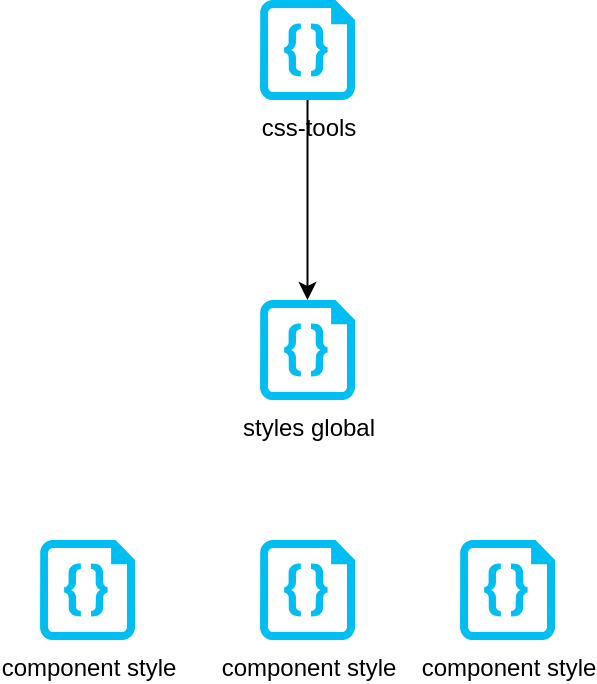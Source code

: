 <mxfile>
    <diagram id="EL5tG9pnvm1yfQI0x-ZD" name="Page-1">
        <mxGraphModel dx="465" dy="461" grid="0" gridSize="10" guides="1" tooltips="1" connect="1" arrows="1" fold="1" page="1" pageScale="1" pageWidth="850" pageHeight="1100" math="0" shadow="0">
            <root>
                <mxCell id="0"/>
                <mxCell id="1" parent="0"/>
                <mxCell id="5" style="edgeStyle=none;html=1;entryX=0.5;entryY=0;entryDx=0;entryDy=0;entryPerimeter=0;" parent="1" source="2" target="4" edge="1">
                    <mxGeometry relative="1" as="geometry"/>
                </mxCell>
                <mxCell id="2" value="css-tools" style="verticalLabelPosition=bottom;html=1;verticalAlign=top;align=center;strokeColor=none;fillColor=#00BEF2;shape=mxgraph.azure.code_file;pointerEvents=1;" parent="1" vertex="1">
                    <mxGeometry x="180" y="60" width="47.5" height="50" as="geometry"/>
                </mxCell>
                <mxCell id="4" value="styles global" style="verticalLabelPosition=bottom;html=1;verticalAlign=top;align=center;strokeColor=none;fillColor=#00BEF2;shape=mxgraph.azure.code_file;pointerEvents=1;" parent="1" vertex="1">
                    <mxGeometry x="180" y="210" width="47.5" height="50" as="geometry"/>
                </mxCell>
                <mxCell id="6" value="component style" style="verticalLabelPosition=bottom;html=1;verticalAlign=top;align=center;strokeColor=none;fillColor=#00BEF2;shape=mxgraph.azure.code_file;pointerEvents=1;" parent="1" vertex="1">
                    <mxGeometry x="70" y="330" width="47.5" height="50" as="geometry"/>
                </mxCell>
                <mxCell id="7" value="component style" style="verticalLabelPosition=bottom;html=1;verticalAlign=top;align=center;strokeColor=none;fillColor=#00BEF2;shape=mxgraph.azure.code_file;pointerEvents=1;" parent="1" vertex="1">
                    <mxGeometry x="180" y="330" width="47.5" height="50" as="geometry"/>
                </mxCell>
                <mxCell id="8" value="component style" style="verticalLabelPosition=bottom;html=1;verticalAlign=top;align=center;strokeColor=none;fillColor=#00BEF2;shape=mxgraph.azure.code_file;pointerEvents=1;" parent="1" vertex="1">
                    <mxGeometry x="280" y="330" width="47.5" height="50" as="geometry"/>
                </mxCell>
            </root>
        </mxGraphModel>
    </diagram>
    <diagram id="w5UYHE6Wn4S5FA9IeP_l" name="Page-2">
        <mxGraphModel dx="498" dy="461" grid="0" gridSize="10" guides="1" tooltips="1" connect="1" arrows="1" fold="1" page="0" pageScale="1" pageWidth="850" pageHeight="1100" math="0" shadow="0">
            <root>
                <mxCell id="0"/>
                <mxCell id="1" parent="0"/>
                <mxCell id="omv8gAoIq5ZUnlre54s4-5" value="" style="rounded=0;whiteSpace=wrap;html=1;" vertex="1" parent="1">
                    <mxGeometry x="702" y="105" width="35" height="61" as="geometry"/>
                </mxCell>
                <mxCell id="omv8gAoIq5ZUnlre54s4-7" value="" style="rounded=0;whiteSpace=wrap;html=1;" vertex="1" parent="1">
                    <mxGeometry x="712" y="115" width="35" height="61" as="geometry"/>
                </mxCell>
                <mxCell id="omv8gAoIq5ZUnlre54s4-8" value="" style="rounded=0;whiteSpace=wrap;html=1;" vertex="1" parent="1">
                    <mxGeometry x="722" y="125" width="35" height="61" as="geometry"/>
                </mxCell>
                <mxCell id="omv8gAoIq5ZUnlre54s4-9" value="" style="rounded=0;whiteSpace=wrap;html=1;" vertex="1" parent="1">
                    <mxGeometry x="732" y="135" width="35" height="61" as="geometry"/>
                </mxCell>
                <mxCell id="omv8gAoIq5ZUnlre54s4-20" style="edgeStyle=orthogonalEdgeStyle;html=1;entryX=0.025;entryY=0.629;entryDx=0;entryDy=0;entryPerimeter=0;" edge="1" parent="1" source="omv8gAoIq5ZUnlre54s4-10" target="omv8gAoIq5ZUnlre54s4-11">
                    <mxGeometry relative="1" as="geometry"/>
                </mxCell>
                <mxCell id="omv8gAoIq5ZUnlre54s4-10" value="" style="rounded=0;whiteSpace=wrap;html=1;" vertex="1" parent="1">
                    <mxGeometry x="767" y="245" width="35" height="61" as="geometry"/>
                </mxCell>
                <mxCell id="omv8gAoIq5ZUnlre54s4-11" value="" style="rounded=0;whiteSpace=wrap;html=1;" vertex="1" parent="1">
                    <mxGeometry x="902" y="237" width="35" height="61" as="geometry"/>
                </mxCell>
                <mxCell id="omv8gAoIq5ZUnlre54s4-4" value="" style="rounded=0;whiteSpace=wrap;html=1;" vertex="1" parent="1">
                    <mxGeometry x="522" y="294" width="35" height="61" as="geometry"/>
                </mxCell>
                <mxCell id="omv8gAoIq5ZUnlre54s4-17" style="edgeStyle=orthogonalEdgeStyle;html=1;entryX=0;entryY=0.5;entryDx=0;entryDy=0;" edge="1" parent="1" source="omv8gAoIq5ZUnlre54s4-14" target="omv8gAoIq5ZUnlre54s4-10">
                    <mxGeometry relative="1" as="geometry"/>
                </mxCell>
                <mxCell id="omv8gAoIq5ZUnlre54s4-18" style="edgeStyle=orthogonalEdgeStyle;html=1;entryX=0;entryY=0.5;entryDx=0;entryDy=0;" edge="1" parent="1" source="omv8gAoIq5ZUnlre54s4-14" target="omv8gAoIq5ZUnlre54s4-13">
                    <mxGeometry relative="1" as="geometry"/>
                </mxCell>
                <mxCell id="omv8gAoIq5ZUnlre54s4-19" style="edgeStyle=orthogonalEdgeStyle;html=1;entryX=0;entryY=0.5;entryDx=0;entryDy=0;" edge="1" parent="1" source="omv8gAoIq5ZUnlre54s4-14" target="omv8gAoIq5ZUnlre54s4-12">
                    <mxGeometry relative="1" as="geometry"/>
                </mxCell>
                <mxCell id="omv8gAoIq5ZUnlre54s4-14" value="" style="rounded=0;whiteSpace=wrap;html=1;" vertex="1" parent="1">
                    <mxGeometry x="620" y="400" width="35" height="61" as="geometry"/>
                </mxCell>
                <mxCell id="omv8gAoIq5ZUnlre54s4-13" value="" style="rounded=0;whiteSpace=wrap;html=1;" vertex="1" parent="1">
                    <mxGeometry x="764" y="355" width="35" height="61" as="geometry"/>
                </mxCell>
                <mxCell id="omv8gAoIq5ZUnlre54s4-12" value="" style="rounded=0;whiteSpace=wrap;html=1;" vertex="1" parent="1">
                    <mxGeometry x="764" y="469" width="35" height="61" as="geometry"/>
                </mxCell>
                <mxCell id="omv8gAoIq5ZUnlre54s4-15" style="edgeStyle=orthogonalEdgeStyle;html=1;entryX=0.5;entryY=0;entryDx=0;entryDy=0;" edge="1" parent="1" source="omv8gAoIq5ZUnlre54s4-4" target="omv8gAoIq5ZUnlre54s4-14">
                    <mxGeometry relative="1" as="geometry"/>
                </mxCell>
            </root>
        </mxGraphModel>
    </diagram>
</mxfile>